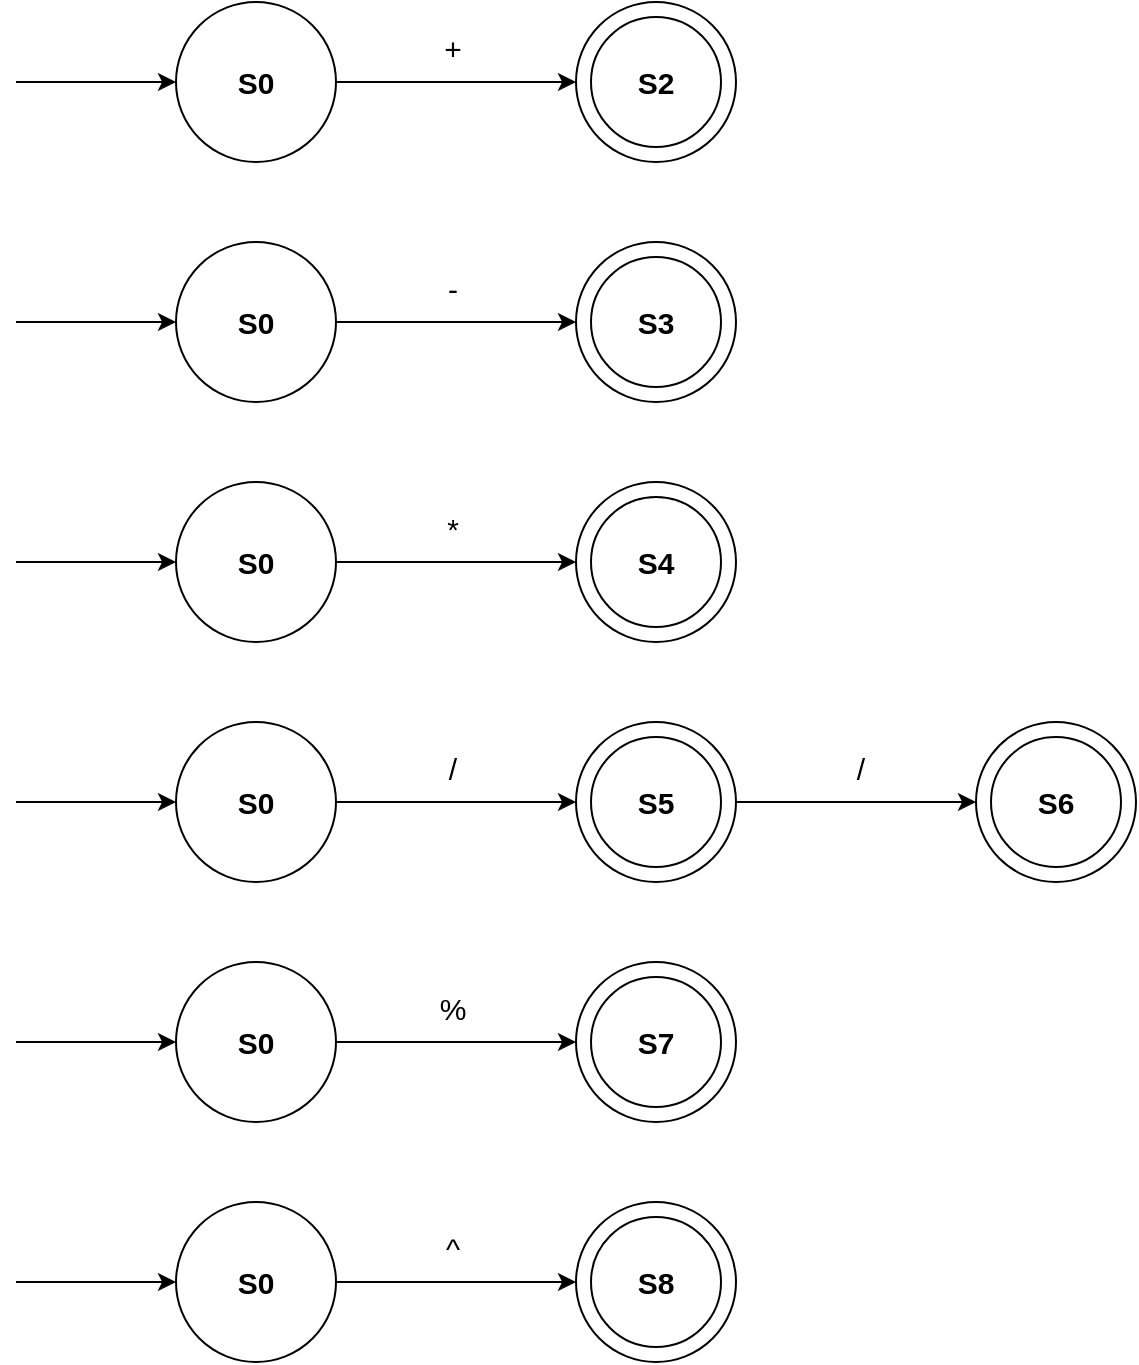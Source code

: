 <mxfile version="23.1.1" type="github">
  <diagram name="Page-1" id="PWy-CDX3qjIFCn9IKMQH">
    <mxGraphModel dx="1009" dy="573" grid="1" gridSize="10" guides="1" tooltips="1" connect="1" arrows="1" fold="1" page="1" pageScale="1" pageWidth="850" pageHeight="1100" math="0" shadow="0">
      <root>
        <mxCell id="0" />
        <mxCell id="1" parent="0" />
        <mxCell id="I_ukyHd6Pq-XbH-F2VGM-1" value="" style="ellipse;whiteSpace=wrap;html=1;aspect=fixed;" parent="1" vertex="1">
          <mxGeometry x="480" y="160" width="80" height="80" as="geometry" />
        </mxCell>
        <mxCell id="I_ukyHd6Pq-XbH-F2VGM-2" value="" style="ellipse;whiteSpace=wrap;html=1;aspect=fixed;" parent="1" vertex="1">
          <mxGeometry x="487.5" y="167.5" width="65" height="65" as="geometry" />
        </mxCell>
        <mxCell id="I_ukyHd6Pq-XbH-F2VGM-3" value="" style="ellipse;whiteSpace=wrap;html=1;aspect=fixed;" parent="1" vertex="1">
          <mxGeometry x="280" y="160" width="80" height="80" as="geometry" />
        </mxCell>
        <mxCell id="I_ukyHd6Pq-XbH-F2VGM-4" value="" style="endArrow=classic;html=1;rounded=0;entryX=0;entryY=0.5;entryDx=0;entryDy=0;" parent="1" edge="1">
          <mxGeometry width="50" height="50" relative="1" as="geometry">
            <mxPoint x="200" y="200" as="sourcePoint" />
            <mxPoint x="280" y="200" as="targetPoint" />
          </mxGeometry>
        </mxCell>
        <mxCell id="I_ukyHd6Pq-XbH-F2VGM-5" value="" style="endArrow=classic;html=1;rounded=0;entryX=0;entryY=0.5;entryDx=0;entryDy=0;exitX=1;exitY=0.5;exitDx=0;exitDy=0;" parent="1" source="I_ukyHd6Pq-XbH-F2VGM-3" target="I_ukyHd6Pq-XbH-F2VGM-1" edge="1">
          <mxGeometry width="50" height="50" relative="1" as="geometry">
            <mxPoint x="370" y="230" as="sourcePoint" />
            <mxPoint x="490" y="230" as="targetPoint" />
          </mxGeometry>
        </mxCell>
        <mxCell id="I_ukyHd6Pq-XbH-F2VGM-6" value="&lt;b style=&quot;font-size: 15px;&quot;&gt;S0&lt;/b&gt;" style="text;html=1;strokeColor=none;fillColor=none;align=center;verticalAlign=middle;whiteSpace=wrap;rounded=0;fontSize=15;" parent="1" vertex="1">
          <mxGeometry x="290" y="185" width="60" height="30" as="geometry" />
        </mxCell>
        <mxCell id="I_ukyHd6Pq-XbH-F2VGM-7" value="&lt;b&gt;&lt;font style=&quot;font-size: 15px;&quot;&gt;S2&lt;/font&gt;&lt;/b&gt;" style="text;html=1;strokeColor=none;fillColor=none;align=center;verticalAlign=middle;whiteSpace=wrap;rounded=0;" parent="1" vertex="1">
          <mxGeometry x="490" y="185" width="60" height="30" as="geometry" />
        </mxCell>
        <mxCell id="I_ukyHd6Pq-XbH-F2VGM-8" value="+" style="text;html=1;strokeColor=none;fillColor=none;align=center;verticalAlign=middle;whiteSpace=wrap;rounded=0;fontSize=15;" parent="1" vertex="1">
          <mxGeometry x="366" y="167.5" width="105" height="30" as="geometry" />
        </mxCell>
        <mxCell id="I_ukyHd6Pq-XbH-F2VGM-9" value="" style="ellipse;whiteSpace=wrap;html=1;aspect=fixed;" parent="1" vertex="1">
          <mxGeometry x="480" y="280" width="80" height="80" as="geometry" />
        </mxCell>
        <mxCell id="I_ukyHd6Pq-XbH-F2VGM-10" value="" style="ellipse;whiteSpace=wrap;html=1;aspect=fixed;" parent="1" vertex="1">
          <mxGeometry x="487.5" y="287.5" width="65" height="65" as="geometry" />
        </mxCell>
        <mxCell id="I_ukyHd6Pq-XbH-F2VGM-11" value="" style="ellipse;whiteSpace=wrap;html=1;aspect=fixed;" parent="1" vertex="1">
          <mxGeometry x="280" y="280" width="80" height="80" as="geometry" />
        </mxCell>
        <mxCell id="I_ukyHd6Pq-XbH-F2VGM-12" value="" style="endArrow=classic;html=1;rounded=0;entryX=0;entryY=0.5;entryDx=0;entryDy=0;" parent="1" edge="1">
          <mxGeometry width="50" height="50" relative="1" as="geometry">
            <mxPoint x="200" y="320" as="sourcePoint" />
            <mxPoint x="280" y="320" as="targetPoint" />
          </mxGeometry>
        </mxCell>
        <mxCell id="I_ukyHd6Pq-XbH-F2VGM-13" value="" style="endArrow=classic;html=1;rounded=0;entryX=0;entryY=0.5;entryDx=0;entryDy=0;exitX=1;exitY=0.5;exitDx=0;exitDy=0;" parent="1" source="I_ukyHd6Pq-XbH-F2VGM-11" target="I_ukyHd6Pq-XbH-F2VGM-9" edge="1">
          <mxGeometry width="50" height="50" relative="1" as="geometry">
            <mxPoint x="370" y="350" as="sourcePoint" />
            <mxPoint x="490" y="350" as="targetPoint" />
          </mxGeometry>
        </mxCell>
        <mxCell id="I_ukyHd6Pq-XbH-F2VGM-14" value="&lt;b style=&quot;font-size: 15px;&quot;&gt;S0&lt;/b&gt;" style="text;html=1;strokeColor=none;fillColor=none;align=center;verticalAlign=middle;whiteSpace=wrap;rounded=0;fontSize=15;" parent="1" vertex="1">
          <mxGeometry x="290" y="305" width="60" height="30" as="geometry" />
        </mxCell>
        <mxCell id="I_ukyHd6Pq-XbH-F2VGM-15" value="&lt;b&gt;&lt;font style=&quot;font-size: 15px;&quot;&gt;S3&lt;/font&gt;&lt;/b&gt;" style="text;html=1;strokeColor=none;fillColor=none;align=center;verticalAlign=middle;whiteSpace=wrap;rounded=0;" parent="1" vertex="1">
          <mxGeometry x="490" y="305" width="60" height="30" as="geometry" />
        </mxCell>
        <mxCell id="I_ukyHd6Pq-XbH-F2VGM-16" value="-" style="text;html=1;strokeColor=none;fillColor=none;align=center;verticalAlign=middle;whiteSpace=wrap;rounded=0;fontSize=15;" parent="1" vertex="1">
          <mxGeometry x="366" y="287.5" width="105" height="30" as="geometry" />
        </mxCell>
        <mxCell id="I_ukyHd6Pq-XbH-F2VGM-17" value="" style="ellipse;whiteSpace=wrap;html=1;aspect=fixed;" parent="1" vertex="1">
          <mxGeometry x="480" y="400" width="80" height="80" as="geometry" />
        </mxCell>
        <mxCell id="I_ukyHd6Pq-XbH-F2VGM-18" value="" style="ellipse;whiteSpace=wrap;html=1;aspect=fixed;" parent="1" vertex="1">
          <mxGeometry x="487.5" y="407.5" width="65" height="65" as="geometry" />
        </mxCell>
        <mxCell id="I_ukyHd6Pq-XbH-F2VGM-19" value="" style="ellipse;whiteSpace=wrap;html=1;aspect=fixed;" parent="1" vertex="1">
          <mxGeometry x="280" y="400" width="80" height="80" as="geometry" />
        </mxCell>
        <mxCell id="I_ukyHd6Pq-XbH-F2VGM-20" value="" style="endArrow=classic;html=1;rounded=0;entryX=0;entryY=0.5;entryDx=0;entryDy=0;" parent="1" edge="1">
          <mxGeometry width="50" height="50" relative="1" as="geometry">
            <mxPoint x="200" y="440" as="sourcePoint" />
            <mxPoint x="280" y="440" as="targetPoint" />
          </mxGeometry>
        </mxCell>
        <mxCell id="I_ukyHd6Pq-XbH-F2VGM-21" value="" style="endArrow=classic;html=1;rounded=0;entryX=0;entryY=0.5;entryDx=0;entryDy=0;exitX=1;exitY=0.5;exitDx=0;exitDy=0;" parent="1" source="I_ukyHd6Pq-XbH-F2VGM-19" target="I_ukyHd6Pq-XbH-F2VGM-17" edge="1">
          <mxGeometry width="50" height="50" relative="1" as="geometry">
            <mxPoint x="370" y="470" as="sourcePoint" />
            <mxPoint x="490" y="470" as="targetPoint" />
          </mxGeometry>
        </mxCell>
        <mxCell id="I_ukyHd6Pq-XbH-F2VGM-22" value="&lt;b style=&quot;font-size: 15px;&quot;&gt;S0&lt;/b&gt;" style="text;html=1;strokeColor=none;fillColor=none;align=center;verticalAlign=middle;whiteSpace=wrap;rounded=0;fontSize=15;" parent="1" vertex="1">
          <mxGeometry x="290" y="425" width="60" height="30" as="geometry" />
        </mxCell>
        <mxCell id="I_ukyHd6Pq-XbH-F2VGM-23" value="&lt;b&gt;&lt;font style=&quot;font-size: 15px;&quot;&gt;S4&lt;/font&gt;&lt;/b&gt;" style="text;html=1;strokeColor=none;fillColor=none;align=center;verticalAlign=middle;whiteSpace=wrap;rounded=0;" parent="1" vertex="1">
          <mxGeometry x="490" y="425" width="60" height="30" as="geometry" />
        </mxCell>
        <mxCell id="I_ukyHd6Pq-XbH-F2VGM-24" value="*" style="text;html=1;strokeColor=none;fillColor=none;align=center;verticalAlign=middle;whiteSpace=wrap;rounded=0;fontSize=15;" parent="1" vertex="1">
          <mxGeometry x="366" y="407.5" width="105" height="30" as="geometry" />
        </mxCell>
        <mxCell id="I_ukyHd6Pq-XbH-F2VGM-25" value="" style="ellipse;whiteSpace=wrap;html=1;aspect=fixed;" parent="1" vertex="1">
          <mxGeometry x="480" y="520" width="80" height="80" as="geometry" />
        </mxCell>
        <mxCell id="I_ukyHd6Pq-XbH-F2VGM-26" value="" style="ellipse;whiteSpace=wrap;html=1;aspect=fixed;" parent="1" vertex="1">
          <mxGeometry x="487.5" y="527.5" width="65" height="65" as="geometry" />
        </mxCell>
        <mxCell id="I_ukyHd6Pq-XbH-F2VGM-27" value="" style="ellipse;whiteSpace=wrap;html=1;aspect=fixed;" parent="1" vertex="1">
          <mxGeometry x="280" y="520" width="80" height="80" as="geometry" />
        </mxCell>
        <mxCell id="I_ukyHd6Pq-XbH-F2VGM-28" value="" style="endArrow=classic;html=1;rounded=0;entryX=0;entryY=0.5;entryDx=0;entryDy=0;" parent="1" edge="1">
          <mxGeometry width="50" height="50" relative="1" as="geometry">
            <mxPoint x="200" y="560" as="sourcePoint" />
            <mxPoint x="280" y="560" as="targetPoint" />
          </mxGeometry>
        </mxCell>
        <mxCell id="I_ukyHd6Pq-XbH-F2VGM-29" value="" style="endArrow=classic;html=1;rounded=0;entryX=0;entryY=0.5;entryDx=0;entryDy=0;exitX=1;exitY=0.5;exitDx=0;exitDy=0;" parent="1" source="I_ukyHd6Pq-XbH-F2VGM-27" target="I_ukyHd6Pq-XbH-F2VGM-25" edge="1">
          <mxGeometry width="50" height="50" relative="1" as="geometry">
            <mxPoint x="370" y="590" as="sourcePoint" />
            <mxPoint x="490" y="590" as="targetPoint" />
          </mxGeometry>
        </mxCell>
        <mxCell id="I_ukyHd6Pq-XbH-F2VGM-30" value="&lt;b style=&quot;font-size: 15px;&quot;&gt;S0&lt;/b&gt;" style="text;html=1;strokeColor=none;fillColor=none;align=center;verticalAlign=middle;whiteSpace=wrap;rounded=0;fontSize=15;" parent="1" vertex="1">
          <mxGeometry x="290" y="545" width="60" height="30" as="geometry" />
        </mxCell>
        <mxCell id="I_ukyHd6Pq-XbH-F2VGM-31" value="&lt;b&gt;&lt;font style=&quot;font-size: 15px;&quot;&gt;S5&lt;/font&gt;&lt;/b&gt;" style="text;html=1;strokeColor=none;fillColor=none;align=center;verticalAlign=middle;whiteSpace=wrap;rounded=0;" parent="1" vertex="1">
          <mxGeometry x="490" y="545" width="60" height="30" as="geometry" />
        </mxCell>
        <mxCell id="I_ukyHd6Pq-XbH-F2VGM-32" value="/" style="text;html=1;strokeColor=none;fillColor=none;align=center;verticalAlign=middle;whiteSpace=wrap;rounded=0;fontSize=15;" parent="1" vertex="1">
          <mxGeometry x="366" y="527.5" width="105" height="30" as="geometry" />
        </mxCell>
        <mxCell id="I_ukyHd6Pq-XbH-F2VGM-33" value="" style="ellipse;whiteSpace=wrap;html=1;aspect=fixed;" parent="1" vertex="1">
          <mxGeometry x="480" y="640" width="80" height="80" as="geometry" />
        </mxCell>
        <mxCell id="I_ukyHd6Pq-XbH-F2VGM-34" value="" style="ellipse;whiteSpace=wrap;html=1;aspect=fixed;" parent="1" vertex="1">
          <mxGeometry x="487.5" y="647.5" width="65" height="65" as="geometry" />
        </mxCell>
        <mxCell id="I_ukyHd6Pq-XbH-F2VGM-35" value="" style="ellipse;whiteSpace=wrap;html=1;aspect=fixed;" parent="1" vertex="1">
          <mxGeometry x="280" y="640" width="80" height="80" as="geometry" />
        </mxCell>
        <mxCell id="I_ukyHd6Pq-XbH-F2VGM-36" value="" style="endArrow=classic;html=1;rounded=0;entryX=0;entryY=0.5;entryDx=0;entryDy=0;" parent="1" edge="1">
          <mxGeometry width="50" height="50" relative="1" as="geometry">
            <mxPoint x="200" y="680" as="sourcePoint" />
            <mxPoint x="280" y="680" as="targetPoint" />
          </mxGeometry>
        </mxCell>
        <mxCell id="I_ukyHd6Pq-XbH-F2VGM-37" value="" style="endArrow=classic;html=1;rounded=0;entryX=0;entryY=0.5;entryDx=0;entryDy=0;exitX=1;exitY=0.5;exitDx=0;exitDy=0;" parent="1" source="I_ukyHd6Pq-XbH-F2VGM-35" target="I_ukyHd6Pq-XbH-F2VGM-33" edge="1">
          <mxGeometry width="50" height="50" relative="1" as="geometry">
            <mxPoint x="370" y="710" as="sourcePoint" />
            <mxPoint x="490" y="710" as="targetPoint" />
          </mxGeometry>
        </mxCell>
        <mxCell id="I_ukyHd6Pq-XbH-F2VGM-38" value="&lt;b style=&quot;font-size: 15px;&quot;&gt;S0&lt;/b&gt;" style="text;html=1;strokeColor=none;fillColor=none;align=center;verticalAlign=middle;whiteSpace=wrap;rounded=0;fontSize=15;" parent="1" vertex="1">
          <mxGeometry x="290" y="665" width="60" height="30" as="geometry" />
        </mxCell>
        <mxCell id="I_ukyHd6Pq-XbH-F2VGM-39" value="&lt;b&gt;&lt;font style=&quot;font-size: 15px;&quot;&gt;S7&lt;/font&gt;&lt;/b&gt;" style="text;html=1;strokeColor=none;fillColor=none;align=center;verticalAlign=middle;whiteSpace=wrap;rounded=0;" parent="1" vertex="1">
          <mxGeometry x="490" y="665" width="60" height="30" as="geometry" />
        </mxCell>
        <mxCell id="I_ukyHd6Pq-XbH-F2VGM-40" value="%" style="text;html=1;strokeColor=none;fillColor=none;align=center;verticalAlign=middle;whiteSpace=wrap;rounded=0;fontSize=15;" parent="1" vertex="1">
          <mxGeometry x="366" y="647.5" width="105" height="30" as="geometry" />
        </mxCell>
        <mxCell id="I_ukyHd6Pq-XbH-F2VGM-41" value="" style="ellipse;whiteSpace=wrap;html=1;aspect=fixed;" parent="1" vertex="1">
          <mxGeometry x="480" y="760" width="80" height="80" as="geometry" />
        </mxCell>
        <mxCell id="I_ukyHd6Pq-XbH-F2VGM-42" value="" style="ellipse;whiteSpace=wrap;html=1;aspect=fixed;" parent="1" vertex="1">
          <mxGeometry x="487.5" y="767.5" width="65" height="65" as="geometry" />
        </mxCell>
        <mxCell id="I_ukyHd6Pq-XbH-F2VGM-43" value="" style="ellipse;whiteSpace=wrap;html=1;aspect=fixed;" parent="1" vertex="1">
          <mxGeometry x="280" y="760" width="80" height="80" as="geometry" />
        </mxCell>
        <mxCell id="I_ukyHd6Pq-XbH-F2VGM-44" value="" style="endArrow=classic;html=1;rounded=0;entryX=0;entryY=0.5;entryDx=0;entryDy=0;" parent="1" edge="1">
          <mxGeometry width="50" height="50" relative="1" as="geometry">
            <mxPoint x="200" y="800" as="sourcePoint" />
            <mxPoint x="280" y="800" as="targetPoint" />
          </mxGeometry>
        </mxCell>
        <mxCell id="I_ukyHd6Pq-XbH-F2VGM-45" value="" style="endArrow=classic;html=1;rounded=0;entryX=0;entryY=0.5;entryDx=0;entryDy=0;exitX=1;exitY=0.5;exitDx=0;exitDy=0;" parent="1" source="I_ukyHd6Pq-XbH-F2VGM-43" target="I_ukyHd6Pq-XbH-F2VGM-41" edge="1">
          <mxGeometry width="50" height="50" relative="1" as="geometry">
            <mxPoint x="370" y="830" as="sourcePoint" />
            <mxPoint x="490" y="830" as="targetPoint" />
          </mxGeometry>
        </mxCell>
        <mxCell id="I_ukyHd6Pq-XbH-F2VGM-46" value="&lt;b style=&quot;font-size: 15px;&quot;&gt;S0&lt;/b&gt;" style="text;html=1;strokeColor=none;fillColor=none;align=center;verticalAlign=middle;whiteSpace=wrap;rounded=0;fontSize=15;" parent="1" vertex="1">
          <mxGeometry x="290" y="785" width="60" height="30" as="geometry" />
        </mxCell>
        <mxCell id="I_ukyHd6Pq-XbH-F2VGM-47" value="&lt;span style=&quot;font-size: 15px;&quot;&gt;&lt;b&gt;S8&lt;/b&gt;&lt;/span&gt;" style="text;html=1;strokeColor=none;fillColor=none;align=center;verticalAlign=middle;whiteSpace=wrap;rounded=0;" parent="1" vertex="1">
          <mxGeometry x="490" y="785" width="60" height="30" as="geometry" />
        </mxCell>
        <mxCell id="I_ukyHd6Pq-XbH-F2VGM-48" value="^" style="text;html=1;strokeColor=none;fillColor=none;align=center;verticalAlign=middle;whiteSpace=wrap;rounded=0;fontSize=15;" parent="1" vertex="1">
          <mxGeometry x="366" y="767.5" width="105" height="30" as="geometry" />
        </mxCell>
        <mxCell id="I_ukyHd6Pq-XbH-F2VGM-49" value="" style="ellipse;whiteSpace=wrap;html=1;aspect=fixed;" parent="1" vertex="1">
          <mxGeometry x="680" y="520" width="80" height="80" as="geometry" />
        </mxCell>
        <mxCell id="I_ukyHd6Pq-XbH-F2VGM-50" value="" style="ellipse;whiteSpace=wrap;html=1;aspect=fixed;" parent="1" vertex="1">
          <mxGeometry x="687.5" y="527.5" width="65" height="65" as="geometry" />
        </mxCell>
        <mxCell id="I_ukyHd6Pq-XbH-F2VGM-51" value="" style="endArrow=classic;html=1;rounded=0;entryX=0;entryY=0.5;entryDx=0;entryDy=0;exitX=1;exitY=0.5;exitDx=0;exitDy=0;" parent="1" target="I_ukyHd6Pq-XbH-F2VGM-49" edge="1">
          <mxGeometry width="50" height="50" relative="1" as="geometry">
            <mxPoint x="560" y="560" as="sourcePoint" />
            <mxPoint x="690" y="590" as="targetPoint" />
          </mxGeometry>
        </mxCell>
        <mxCell id="I_ukyHd6Pq-XbH-F2VGM-52" value="&lt;b&gt;&lt;font style=&quot;font-size: 15px;&quot;&gt;S6&lt;/font&gt;&lt;/b&gt;" style="text;html=1;strokeColor=none;fillColor=none;align=center;verticalAlign=middle;whiteSpace=wrap;rounded=0;" parent="1" vertex="1">
          <mxGeometry x="690" y="545" width="60" height="30" as="geometry" />
        </mxCell>
        <mxCell id="I_ukyHd6Pq-XbH-F2VGM-53" value="/" style="text;html=1;strokeColor=none;fillColor=none;align=center;verticalAlign=middle;whiteSpace=wrap;rounded=0;fontSize=15;" parent="1" vertex="1">
          <mxGeometry x="570" y="527.5" width="105" height="30" as="geometry" />
        </mxCell>
      </root>
    </mxGraphModel>
  </diagram>
</mxfile>
